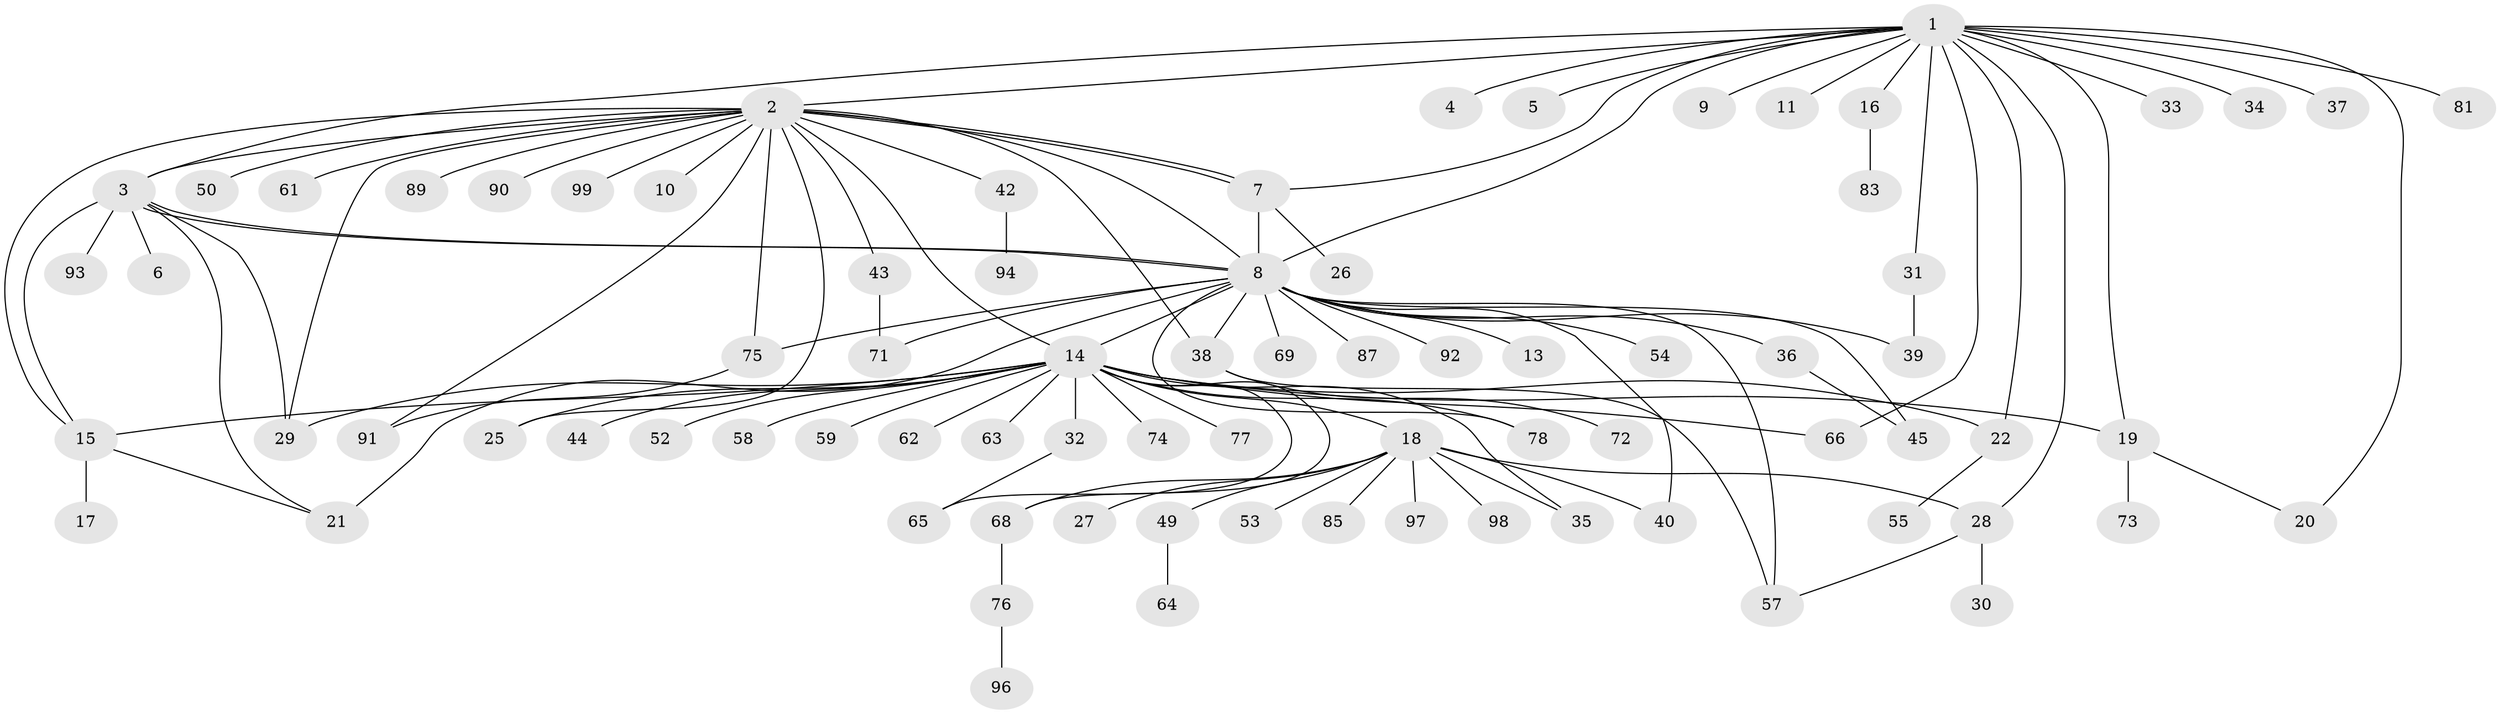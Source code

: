 // Generated by graph-tools (version 1.1) at 2025/51/02/27/25 19:51:55]
// undirected, 80 vertices, 112 edges
graph export_dot {
graph [start="1"]
  node [color=gray90,style=filled];
  1 [super="+47"];
  2 [super="+23"];
  3 [super="+84"];
  4;
  5;
  6;
  7 [super="+80"];
  8 [super="+12"];
  9;
  10;
  11;
  13;
  14 [super="+56"];
  15 [super="+41"];
  16;
  17;
  18 [super="+48"];
  19 [super="+79"];
  20;
  21 [super="+24"];
  22 [super="+67"];
  25 [super="+46"];
  26;
  27;
  28;
  29 [super="+70"];
  30;
  31 [super="+88"];
  32;
  33;
  34;
  35;
  36;
  37;
  38 [super="+60"];
  39;
  40;
  42 [super="+100"];
  43 [super="+51"];
  44;
  45;
  49;
  50;
  52;
  53;
  54;
  55;
  57;
  58;
  59;
  61;
  62;
  63;
  64;
  65;
  66;
  68 [super="+86"];
  69;
  71;
  72;
  73;
  74;
  75 [super="+95"];
  76;
  77;
  78 [super="+82"];
  81;
  83;
  85;
  87;
  89;
  90;
  91;
  92;
  93;
  94;
  96;
  97;
  98;
  99;
  1 -- 2;
  1 -- 3;
  1 -- 4;
  1 -- 5;
  1 -- 7;
  1 -- 8;
  1 -- 9;
  1 -- 11;
  1 -- 16;
  1 -- 20;
  1 -- 22;
  1 -- 28;
  1 -- 31;
  1 -- 33;
  1 -- 34;
  1 -- 37;
  1 -- 66;
  1 -- 81;
  1 -- 19;
  2 -- 3;
  2 -- 7;
  2 -- 7;
  2 -- 10;
  2 -- 14;
  2 -- 25 [weight=2];
  2 -- 38;
  2 -- 42;
  2 -- 43;
  2 -- 50;
  2 -- 61;
  2 -- 89;
  2 -- 90;
  2 -- 91;
  2 -- 99;
  2 -- 8;
  2 -- 75;
  2 -- 15;
  2 -- 29;
  3 -- 6;
  3 -- 8;
  3 -- 8;
  3 -- 93;
  3 -- 15;
  3 -- 21;
  3 -- 29;
  7 -- 8;
  7 -- 26;
  8 -- 13;
  8 -- 14;
  8 -- 36;
  8 -- 39;
  8 -- 45;
  8 -- 54;
  8 -- 57;
  8 -- 69;
  8 -- 75;
  8 -- 87;
  8 -- 71;
  8 -- 40;
  8 -- 21 [weight=2];
  8 -- 92;
  8 -- 38;
  8 -- 78;
  14 -- 15;
  14 -- 18;
  14 -- 19;
  14 -- 22;
  14 -- 25;
  14 -- 29;
  14 -- 32;
  14 -- 35;
  14 -- 44;
  14 -- 52;
  14 -- 58;
  14 -- 59;
  14 -- 62;
  14 -- 63;
  14 -- 66;
  14 -- 74;
  14 -- 77;
  14 -- 78;
  14 -- 65;
  14 -- 68;
  15 -- 17;
  15 -- 21;
  16 -- 83;
  18 -- 27;
  18 -- 28;
  18 -- 35;
  18 -- 40;
  18 -- 49;
  18 -- 53;
  18 -- 68;
  18 -- 85;
  18 -- 97;
  18 -- 98;
  19 -- 20;
  19 -- 73;
  22 -- 55;
  28 -- 30;
  28 -- 57;
  31 -- 39;
  32 -- 65;
  36 -- 45;
  38 -- 57;
  38 -- 72;
  42 -- 94;
  43 -- 71;
  49 -- 64;
  68 -- 76;
  75 -- 91;
  76 -- 96;
}
